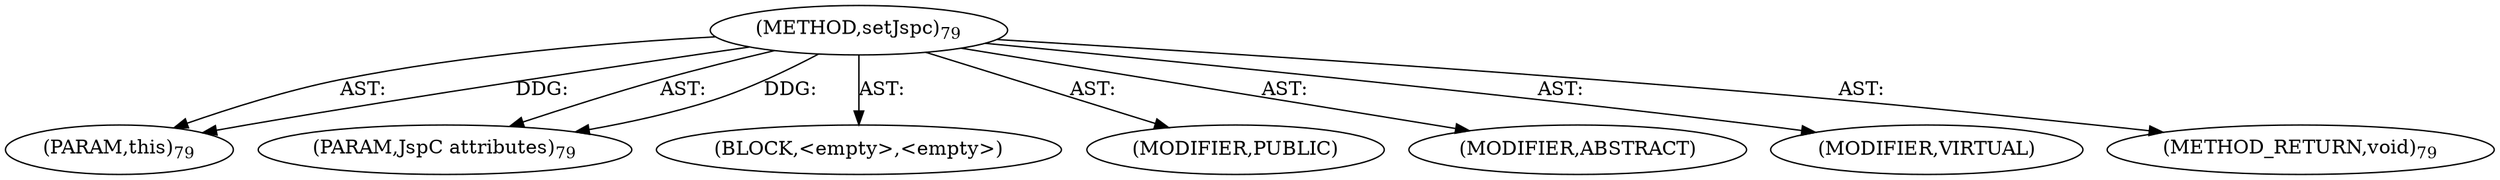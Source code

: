 digraph "setJspc" {  
"111669149696" [label = <(METHOD,setJspc)<SUB>79</SUB>> ]
"115964116992" [label = <(PARAM,this)<SUB>79</SUB>> ]
"115964116993" [label = <(PARAM,JspC attributes)<SUB>79</SUB>> ]
"25769803776" [label = <(BLOCK,&lt;empty&gt;,&lt;empty&gt;)> ]
"133143986176" [label = <(MODIFIER,PUBLIC)> ]
"133143986177" [label = <(MODIFIER,ABSTRACT)> ]
"133143986178" [label = <(MODIFIER,VIRTUAL)> ]
"128849018880" [label = <(METHOD_RETURN,void)<SUB>79</SUB>> ]
  "111669149696" -> "115964116992"  [ label = "AST: "] 
  "111669149696" -> "115964116993"  [ label = "AST: "] 
  "111669149696" -> "25769803776"  [ label = "AST: "] 
  "111669149696" -> "133143986176"  [ label = "AST: "] 
  "111669149696" -> "133143986177"  [ label = "AST: "] 
  "111669149696" -> "133143986178"  [ label = "AST: "] 
  "111669149696" -> "128849018880"  [ label = "AST: "] 
  "111669149696" -> "115964116992"  [ label = "DDG: "] 
  "111669149696" -> "115964116993"  [ label = "DDG: "] 
}
